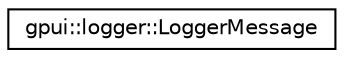 digraph "Graphical Class Hierarchy"
{
 // LATEX_PDF_SIZE
  edge [fontname="Helvetica",fontsize="10",labelfontname="Helvetica",labelfontsize="10"];
  node [fontname="Helvetica",fontsize="10",shape=record];
  rankdir="LR";
  Node0 [label="gpui::logger::LoggerMessage",height=0.2,width=0.4,color="black", fillcolor="white", style="filled",URL="$classgpui_1_1logger_1_1_logger_message.html",tooltip=" "];
}
